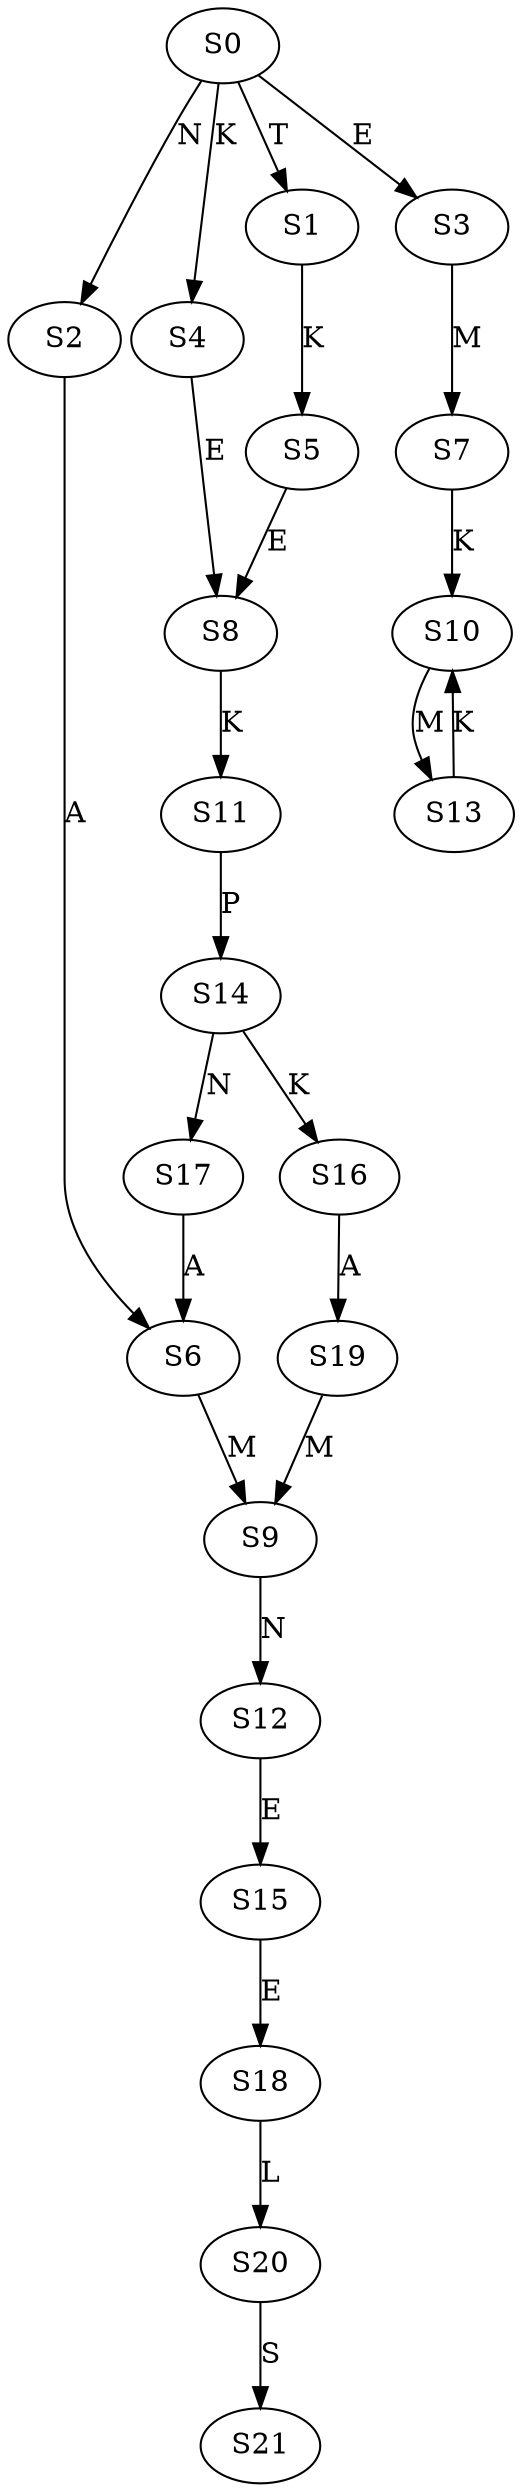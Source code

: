strict digraph  {
	S0 -> S1 [ label = T ];
	S0 -> S2 [ label = N ];
	S0 -> S3 [ label = E ];
	S0 -> S4 [ label = K ];
	S1 -> S5 [ label = K ];
	S2 -> S6 [ label = A ];
	S3 -> S7 [ label = M ];
	S4 -> S8 [ label = E ];
	S5 -> S8 [ label = E ];
	S6 -> S9 [ label = M ];
	S7 -> S10 [ label = K ];
	S8 -> S11 [ label = K ];
	S9 -> S12 [ label = N ];
	S10 -> S13 [ label = M ];
	S11 -> S14 [ label = P ];
	S12 -> S15 [ label = E ];
	S13 -> S10 [ label = K ];
	S14 -> S16 [ label = K ];
	S14 -> S17 [ label = N ];
	S15 -> S18 [ label = E ];
	S16 -> S19 [ label = A ];
	S17 -> S6 [ label = A ];
	S18 -> S20 [ label = L ];
	S19 -> S9 [ label = M ];
	S20 -> S21 [ label = S ];
}
